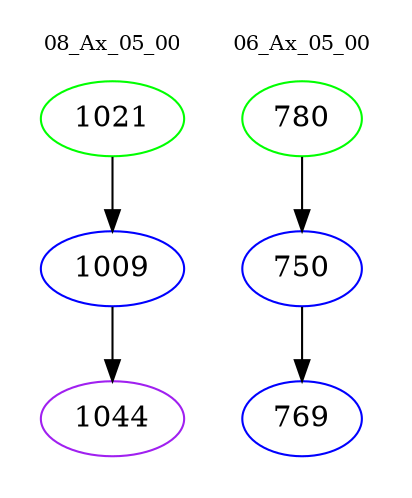 digraph{
subgraph cluster_0 {
color = white
label = "08_Ax_05_00";
fontsize=10;
T0_1021 [label="1021", color="green"]
T0_1021 -> T0_1009 [color="black"]
T0_1009 [label="1009", color="blue"]
T0_1009 -> T0_1044 [color="black"]
T0_1044 [label="1044", color="purple"]
}
subgraph cluster_1 {
color = white
label = "06_Ax_05_00";
fontsize=10;
T1_780 [label="780", color="green"]
T1_780 -> T1_750 [color="black"]
T1_750 [label="750", color="blue"]
T1_750 -> T1_769 [color="black"]
T1_769 [label="769", color="blue"]
}
}
